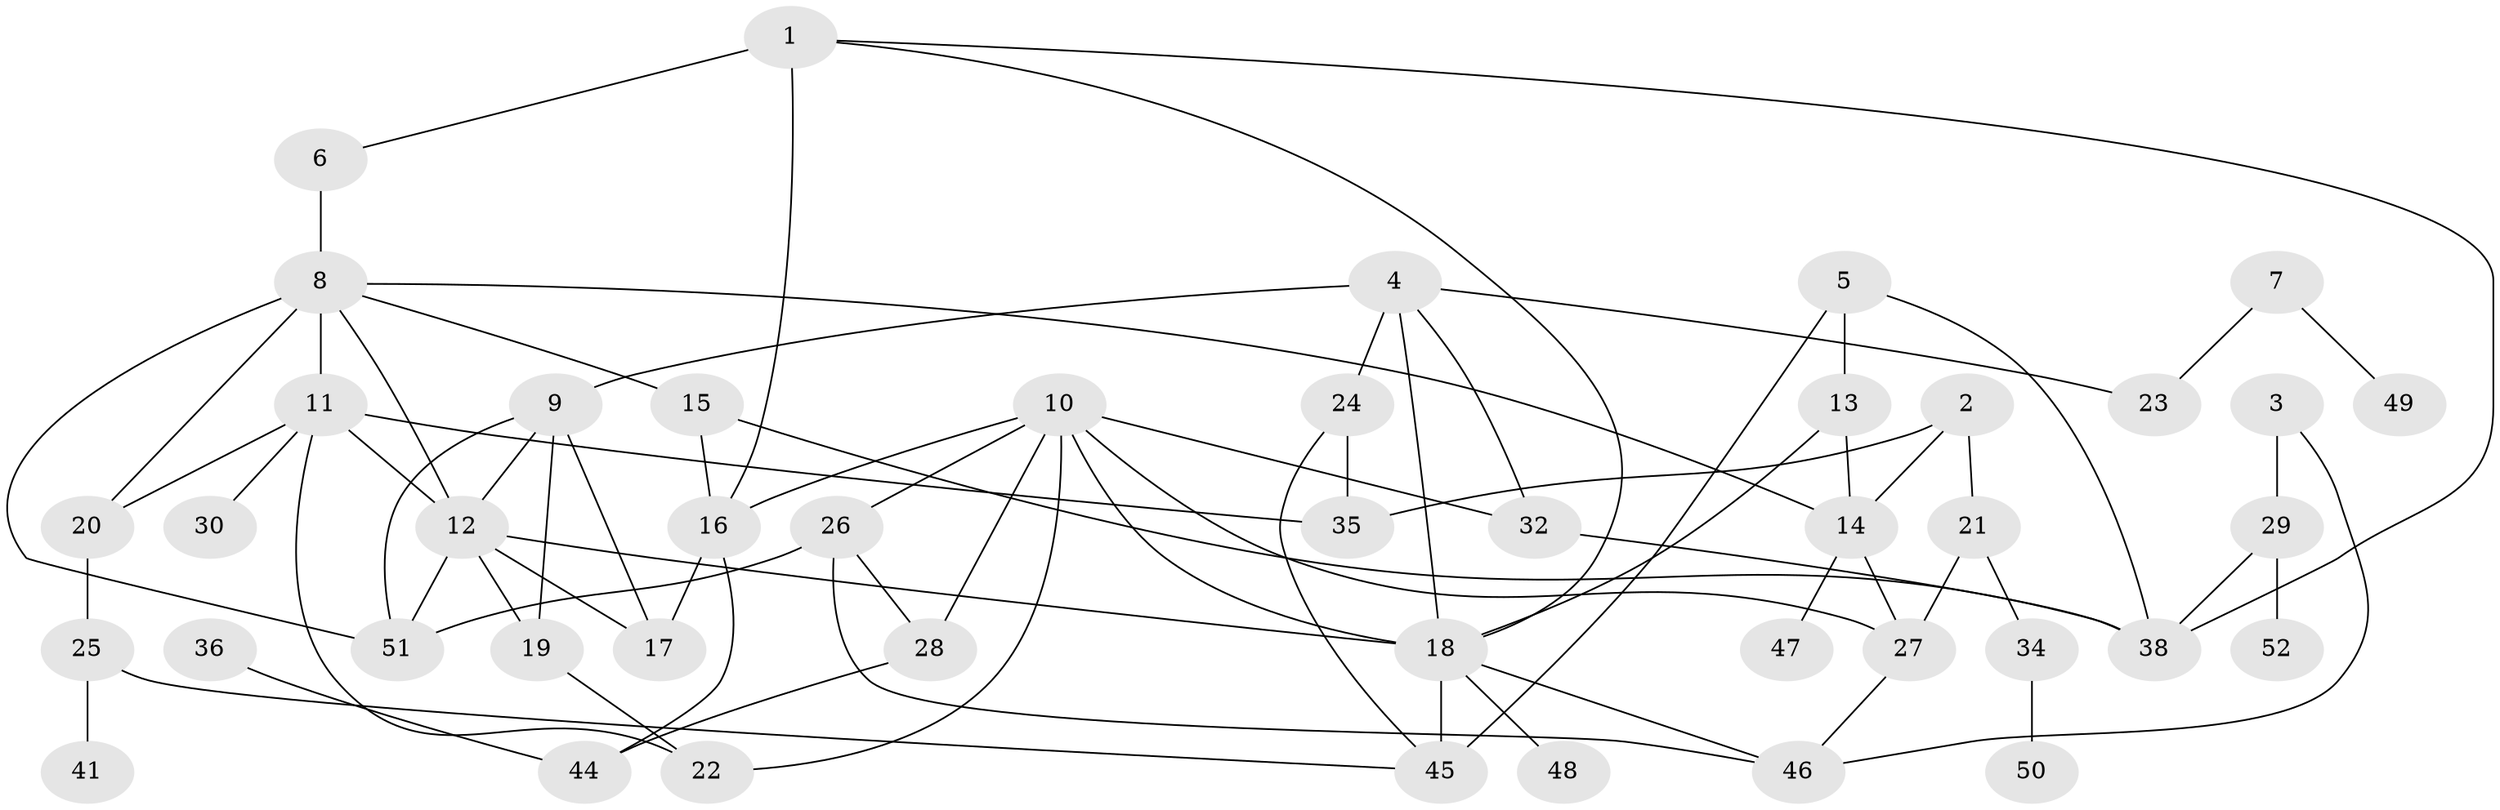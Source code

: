 // original degree distribution, {4: 0.13970588235294118, 2: 0.2426470588235294, 1: 0.25735294117647056, 3: 0.19852941176470587, 5: 0.04411764705882353, 6: 0.029411764705882353, 10: 0.007352941176470588, 0: 0.08088235294117647}
// Generated by graph-tools (version 1.1) at 2025/48/03/04/25 22:48:00]
// undirected, 45 vertices, 75 edges
graph export_dot {
  node [color=gray90,style=filled];
  1;
  2;
  3;
  4;
  5;
  6;
  7;
  8;
  9;
  10;
  11;
  12;
  13;
  14;
  15;
  16;
  17;
  18;
  19;
  20;
  21;
  22;
  23;
  24;
  25;
  26;
  27;
  28;
  29;
  30;
  32;
  34;
  35;
  36;
  38;
  41;
  44;
  45;
  46;
  47;
  48;
  49;
  50;
  51;
  52;
  1 -- 6 [weight=1.0];
  1 -- 16 [weight=2.0];
  1 -- 18 [weight=1.0];
  1 -- 38 [weight=1.0];
  2 -- 14 [weight=1.0];
  2 -- 21 [weight=1.0];
  2 -- 35 [weight=1.0];
  3 -- 29 [weight=1.0];
  3 -- 46 [weight=1.0];
  4 -- 9 [weight=1.0];
  4 -- 18 [weight=1.0];
  4 -- 23 [weight=1.0];
  4 -- 24 [weight=2.0];
  4 -- 32 [weight=1.0];
  5 -- 13 [weight=2.0];
  5 -- 38 [weight=1.0];
  5 -- 45 [weight=1.0];
  6 -- 8 [weight=3.0];
  7 -- 23 [weight=1.0];
  7 -- 49 [weight=1.0];
  8 -- 11 [weight=2.0];
  8 -- 12 [weight=1.0];
  8 -- 14 [weight=1.0];
  8 -- 15 [weight=1.0];
  8 -- 20 [weight=1.0];
  8 -- 51 [weight=2.0];
  9 -- 12 [weight=1.0];
  9 -- 17 [weight=1.0];
  9 -- 19 [weight=3.0];
  9 -- 51 [weight=1.0];
  10 -- 16 [weight=1.0];
  10 -- 18 [weight=1.0];
  10 -- 22 [weight=1.0];
  10 -- 26 [weight=1.0];
  10 -- 27 [weight=1.0];
  10 -- 28 [weight=1.0];
  10 -- 32 [weight=1.0];
  11 -- 12 [weight=1.0];
  11 -- 20 [weight=1.0];
  11 -- 22 [weight=1.0];
  11 -- 30 [weight=1.0];
  11 -- 35 [weight=1.0];
  12 -- 17 [weight=1.0];
  12 -- 18 [weight=1.0];
  12 -- 19 [weight=1.0];
  12 -- 51 [weight=1.0];
  13 -- 14 [weight=3.0];
  13 -- 18 [weight=1.0];
  14 -- 27 [weight=1.0];
  14 -- 47 [weight=1.0];
  15 -- 16 [weight=1.0];
  15 -- 38 [weight=1.0];
  16 -- 17 [weight=1.0];
  16 -- 44 [weight=1.0];
  18 -- 45 [weight=3.0];
  18 -- 46 [weight=1.0];
  18 -- 48 [weight=1.0];
  19 -- 22 [weight=1.0];
  20 -- 25 [weight=1.0];
  21 -- 27 [weight=3.0];
  21 -- 34 [weight=1.0];
  24 -- 35 [weight=1.0];
  24 -- 45 [weight=1.0];
  25 -- 41 [weight=2.0];
  25 -- 45 [weight=1.0];
  26 -- 28 [weight=1.0];
  26 -- 46 [weight=1.0];
  26 -- 51 [weight=1.0];
  27 -- 46 [weight=1.0];
  28 -- 44 [weight=1.0];
  29 -- 38 [weight=1.0];
  29 -- 52 [weight=2.0];
  32 -- 38 [weight=1.0];
  34 -- 50 [weight=1.0];
  36 -- 44 [weight=1.0];
}
